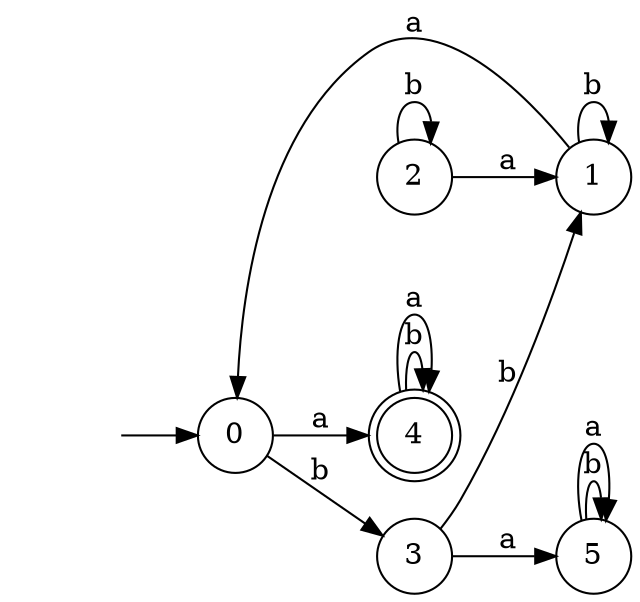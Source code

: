 digraph {
  rankdir=LR;
  0 [label="0", shape = circle];
  0 -> 3 [label="b"];
  0 -> 4 [label="a"];
  1 [label="1", shape = circle];
  1 -> 1 [label="b"];
  1 -> 0 [label="a"];
  2 [label="2", shape = circle];
  2 -> 2 [label="b"];
  2 -> 1 [label="a"];
  3 [label="3", shape = circle];
  3 -> 1 [label="b"];
  3 -> 5 [label="a"];
  4 [label="4", shape = doublecircle];
  4 -> 4 [label="b"];
  4 -> 4 [label="a"];
  5 [label="5", shape = circle];
  5 -> 5 [label="b"];
  5 -> 5 [label="a"];
  6 [label="", shape = plaintext];
  6 -> 0 [label=""];
}
